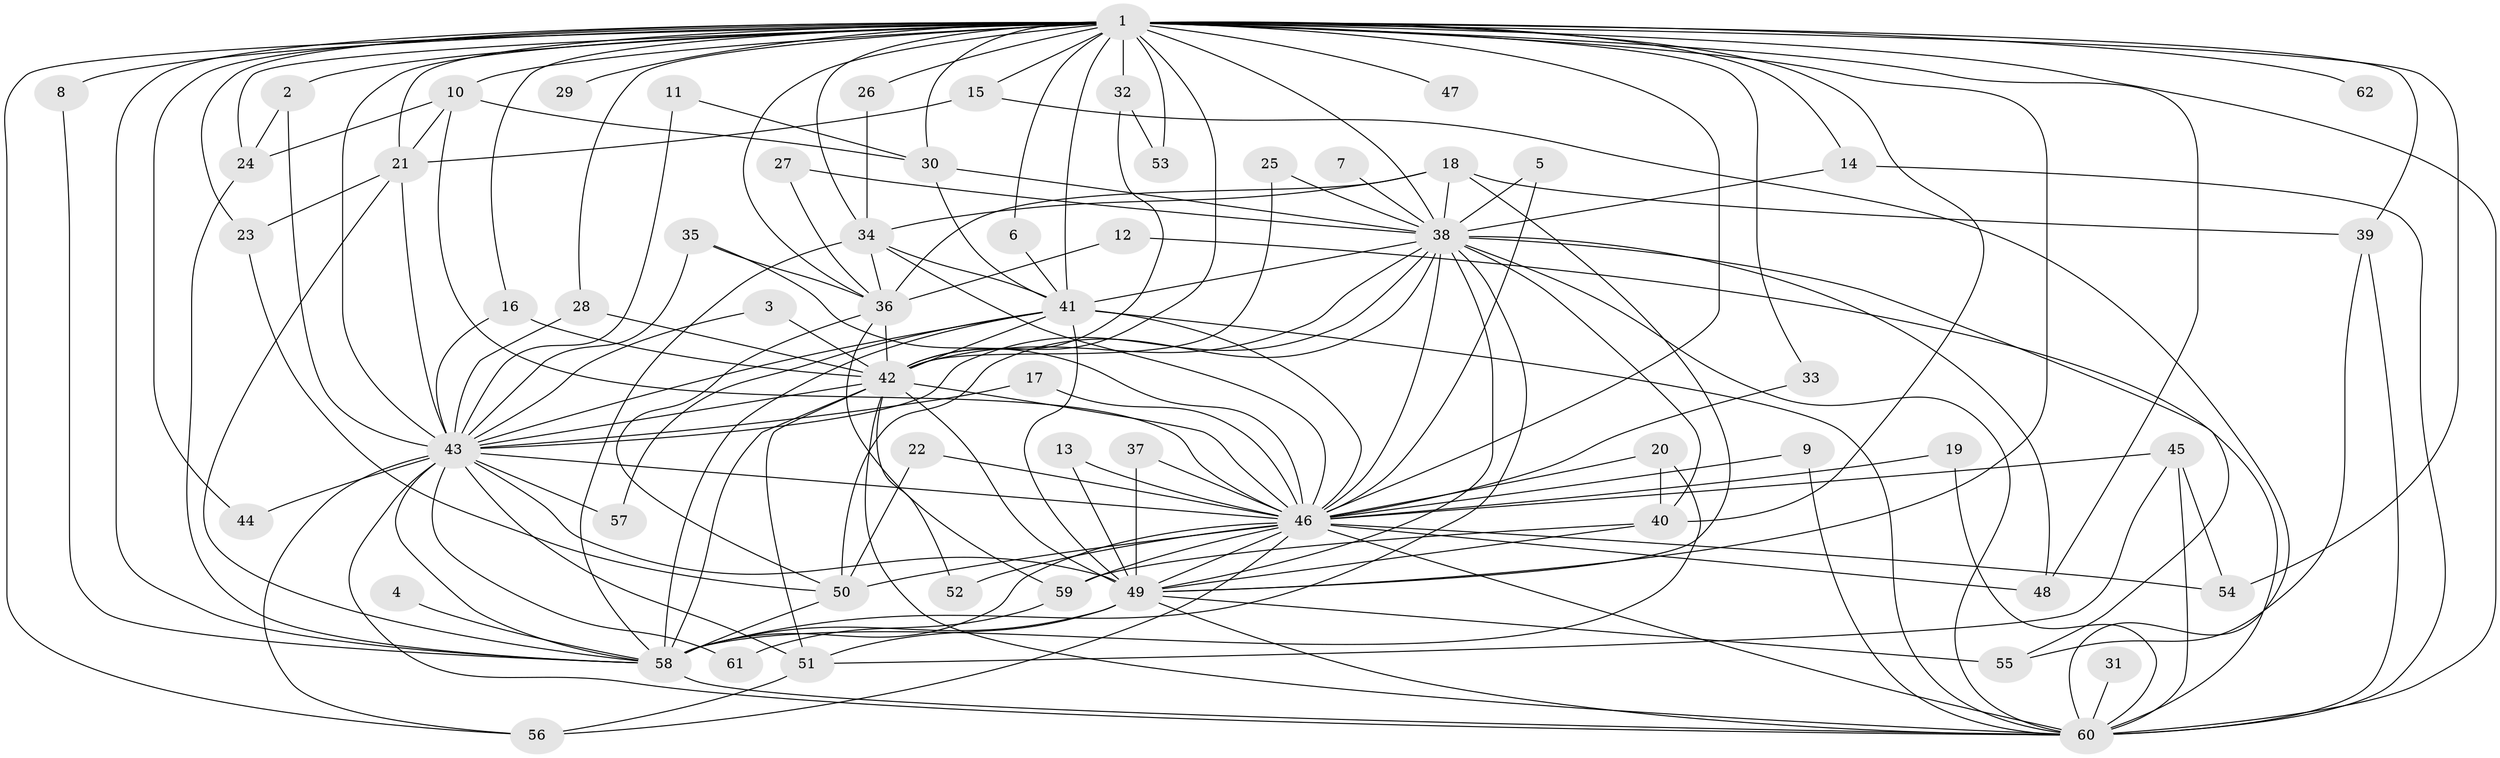 // original degree distribution, {33: 0.008130081300813009, 26: 0.008130081300813009, 22: 0.016260162601626018, 17: 0.016260162601626018, 19: 0.008130081300813009, 34: 0.008130081300813009, 21: 0.008130081300813009, 15: 0.008130081300813009, 6: 0.024390243902439025, 3: 0.24390243902439024, 7: 0.016260162601626018, 2: 0.5121951219512195, 4: 0.08130081300813008, 5: 0.032520325203252036, 8: 0.008130081300813009}
// Generated by graph-tools (version 1.1) at 2025/25/03/09/25 03:25:36]
// undirected, 62 vertices, 166 edges
graph export_dot {
graph [start="1"]
  node [color=gray90,style=filled];
  1;
  2;
  3;
  4;
  5;
  6;
  7;
  8;
  9;
  10;
  11;
  12;
  13;
  14;
  15;
  16;
  17;
  18;
  19;
  20;
  21;
  22;
  23;
  24;
  25;
  26;
  27;
  28;
  29;
  30;
  31;
  32;
  33;
  34;
  35;
  36;
  37;
  38;
  39;
  40;
  41;
  42;
  43;
  44;
  45;
  46;
  47;
  48;
  49;
  50;
  51;
  52;
  53;
  54;
  55;
  56;
  57;
  58;
  59;
  60;
  61;
  62;
  1 -- 2 [weight=1.0];
  1 -- 6 [weight=1.0];
  1 -- 8 [weight=2.0];
  1 -- 10 [weight=1.0];
  1 -- 14 [weight=1.0];
  1 -- 15 [weight=1.0];
  1 -- 16 [weight=2.0];
  1 -- 21 [weight=1.0];
  1 -- 23 [weight=1.0];
  1 -- 24 [weight=1.0];
  1 -- 26 [weight=1.0];
  1 -- 28 [weight=1.0];
  1 -- 29 [weight=2.0];
  1 -- 30 [weight=1.0];
  1 -- 32 [weight=3.0];
  1 -- 33 [weight=1.0];
  1 -- 34 [weight=1.0];
  1 -- 36 [weight=1.0];
  1 -- 38 [weight=2.0];
  1 -- 39 [weight=2.0];
  1 -- 40 [weight=1.0];
  1 -- 41 [weight=2.0];
  1 -- 42 [weight=3.0];
  1 -- 43 [weight=2.0];
  1 -- 44 [weight=1.0];
  1 -- 46 [weight=2.0];
  1 -- 47 [weight=2.0];
  1 -- 48 [weight=1.0];
  1 -- 49 [weight=2.0];
  1 -- 53 [weight=2.0];
  1 -- 54 [weight=1.0];
  1 -- 56 [weight=1.0];
  1 -- 58 [weight=2.0];
  1 -- 60 [weight=4.0];
  1 -- 62 [weight=1.0];
  2 -- 24 [weight=1.0];
  2 -- 43 [weight=1.0];
  3 -- 42 [weight=1.0];
  3 -- 43 [weight=1.0];
  4 -- 58 [weight=1.0];
  5 -- 38 [weight=1.0];
  5 -- 46 [weight=1.0];
  6 -- 41 [weight=1.0];
  7 -- 38 [weight=1.0];
  8 -- 58 [weight=1.0];
  9 -- 46 [weight=1.0];
  9 -- 60 [weight=1.0];
  10 -- 21 [weight=1.0];
  10 -- 24 [weight=1.0];
  10 -- 30 [weight=1.0];
  10 -- 46 [weight=1.0];
  11 -- 30 [weight=1.0];
  11 -- 43 [weight=1.0];
  12 -- 36 [weight=1.0];
  12 -- 60 [weight=1.0];
  13 -- 46 [weight=1.0];
  13 -- 49 [weight=1.0];
  14 -- 38 [weight=1.0];
  14 -- 60 [weight=1.0];
  15 -- 21 [weight=1.0];
  15 -- 60 [weight=1.0];
  16 -- 42 [weight=1.0];
  16 -- 43 [weight=1.0];
  17 -- 43 [weight=1.0];
  17 -- 46 [weight=1.0];
  18 -- 34 [weight=1.0];
  18 -- 36 [weight=2.0];
  18 -- 38 [weight=1.0];
  18 -- 39 [weight=1.0];
  18 -- 49 [weight=1.0];
  19 -- 46 [weight=1.0];
  19 -- 60 [weight=1.0];
  20 -- 40 [weight=1.0];
  20 -- 46 [weight=1.0];
  20 -- 58 [weight=1.0];
  21 -- 23 [weight=1.0];
  21 -- 43 [weight=1.0];
  21 -- 58 [weight=1.0];
  22 -- 46 [weight=1.0];
  22 -- 50 [weight=1.0];
  23 -- 50 [weight=1.0];
  24 -- 58 [weight=1.0];
  25 -- 38 [weight=1.0];
  25 -- 42 [weight=1.0];
  26 -- 34 [weight=1.0];
  27 -- 36 [weight=1.0];
  27 -- 38 [weight=1.0];
  28 -- 42 [weight=1.0];
  28 -- 43 [weight=1.0];
  30 -- 38 [weight=1.0];
  30 -- 41 [weight=1.0];
  31 -- 60 [weight=2.0];
  32 -- 42 [weight=1.0];
  32 -- 53 [weight=1.0];
  33 -- 46 [weight=1.0];
  34 -- 36 [weight=1.0];
  34 -- 41 [weight=1.0];
  34 -- 46 [weight=1.0];
  34 -- 58 [weight=1.0];
  35 -- 36 [weight=1.0];
  35 -- 43 [weight=1.0];
  35 -- 46 [weight=1.0];
  36 -- 42 [weight=1.0];
  36 -- 50 [weight=1.0];
  36 -- 59 [weight=2.0];
  37 -- 46 [weight=1.0];
  37 -- 49 [weight=1.0];
  38 -- 40 [weight=1.0];
  38 -- 41 [weight=2.0];
  38 -- 42 [weight=1.0];
  38 -- 43 [weight=1.0];
  38 -- 46 [weight=1.0];
  38 -- 48 [weight=2.0];
  38 -- 49 [weight=1.0];
  38 -- 50 [weight=1.0];
  38 -- 55 [weight=1.0];
  38 -- 58 [weight=1.0];
  38 -- 60 [weight=2.0];
  39 -- 55 [weight=1.0];
  39 -- 60 [weight=1.0];
  40 -- 49 [weight=1.0];
  40 -- 59 [weight=1.0];
  41 -- 42 [weight=2.0];
  41 -- 43 [weight=1.0];
  41 -- 46 [weight=1.0];
  41 -- 49 [weight=2.0];
  41 -- 57 [weight=1.0];
  41 -- 58 [weight=1.0];
  41 -- 60 [weight=1.0];
  42 -- 43 [weight=2.0];
  42 -- 46 [weight=1.0];
  42 -- 49 [weight=1.0];
  42 -- 51 [weight=1.0];
  42 -- 52 [weight=1.0];
  42 -- 58 [weight=1.0];
  42 -- 60 [weight=1.0];
  43 -- 44 [weight=1.0];
  43 -- 46 [weight=1.0];
  43 -- 49 [weight=1.0];
  43 -- 51 [weight=2.0];
  43 -- 56 [weight=1.0];
  43 -- 57 [weight=1.0];
  43 -- 58 [weight=1.0];
  43 -- 60 [weight=1.0];
  43 -- 61 [weight=1.0];
  45 -- 46 [weight=2.0];
  45 -- 51 [weight=1.0];
  45 -- 54 [weight=1.0];
  45 -- 60 [weight=1.0];
  46 -- 48 [weight=2.0];
  46 -- 49 [weight=2.0];
  46 -- 50 [weight=1.0];
  46 -- 52 [weight=1.0];
  46 -- 54 [weight=1.0];
  46 -- 56 [weight=1.0];
  46 -- 58 [weight=2.0];
  46 -- 59 [weight=2.0];
  46 -- 60 [weight=1.0];
  49 -- 51 [weight=1.0];
  49 -- 55 [weight=1.0];
  49 -- 58 [weight=1.0];
  49 -- 60 [weight=1.0];
  50 -- 58 [weight=1.0];
  51 -- 56 [weight=1.0];
  58 -- 60 [weight=2.0];
  59 -- 61 [weight=1.0];
}
